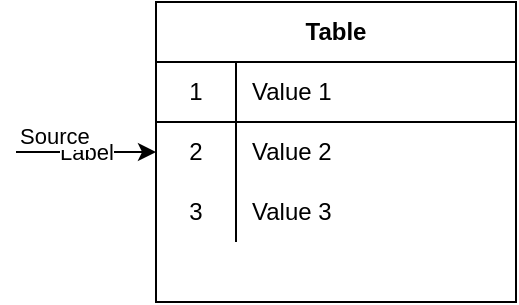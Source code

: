 <mxfile version="14.0.1" type="device"><diagram id="0bJqT1mb7BQrA-xfqj-U" name="Page-1"><mxGraphModel dx="1422" dy="737" grid="1" gridSize="10" guides="1" tooltips="1" connect="1" arrows="1" fold="1" page="1" pageScale="1" pageWidth="827" pageHeight="1169" math="0" shadow="0"><root><mxCell id="0"/><mxCell id="1" parent="0"/><mxCell id="42oSf5VSrzK_v746qQZD-3" value="" style="endArrow=classic;html=1;" edge="1" parent="1" target="42oSf5VSrzK_v746qQZD-6"><mxGeometry relative="1" as="geometry"><mxPoint x="330" y="380" as="sourcePoint"/><mxPoint x="490" y="380" as="targetPoint"/></mxGeometry></mxCell><mxCell id="42oSf5VSrzK_v746qQZD-4" value="Label" style="edgeLabel;resizable=0;html=1;align=center;verticalAlign=middle;" connectable="0" vertex="1" parent="42oSf5VSrzK_v746qQZD-3"><mxGeometry relative="1" as="geometry"/></mxCell><mxCell id="42oSf5VSrzK_v746qQZD-5" value="Source" style="edgeLabel;resizable=0;html=1;align=left;verticalAlign=bottom;" connectable="0" vertex="1" parent="42oSf5VSrzK_v746qQZD-3"><mxGeometry x="-1" relative="1" as="geometry"/></mxCell><mxCell id="42oSf5VSrzK_v746qQZD-6" value="Table" style="shape=table;html=1;whiteSpace=wrap;startSize=30;container=1;collapsible=0;childLayout=tableLayout;fixedRows=1;rowLines=0;fontStyle=1;align=center;" vertex="1" parent="1"><mxGeometry x="400" y="305" width="180" height="150" as="geometry"/></mxCell><mxCell id="42oSf5VSrzK_v746qQZD-7" value="" style="shape=partialRectangle;html=1;whiteSpace=wrap;collapsible=0;dropTarget=0;pointerEvents=0;fillColor=none;top=0;left=0;bottom=1;right=0;points=[[0,0.5],[1,0.5]];portConstraint=eastwest;" vertex="1" parent="42oSf5VSrzK_v746qQZD-6"><mxGeometry y="30" width="180" height="30" as="geometry"/></mxCell><mxCell id="42oSf5VSrzK_v746qQZD-8" value="1" style="shape=partialRectangle;html=1;whiteSpace=wrap;connectable=0;fillColor=none;top=0;left=0;bottom=0;right=0;overflow=hidden;" vertex="1" parent="42oSf5VSrzK_v746qQZD-7"><mxGeometry width="40" height="30" as="geometry"/></mxCell><mxCell id="42oSf5VSrzK_v746qQZD-9" value="Value 1" style="shape=partialRectangle;html=1;whiteSpace=wrap;connectable=0;fillColor=none;top=0;left=0;bottom=0;right=0;align=left;spacingLeft=6;overflow=hidden;" vertex="1" parent="42oSf5VSrzK_v746qQZD-7"><mxGeometry x="40" width="140" height="30" as="geometry"/></mxCell><mxCell id="42oSf5VSrzK_v746qQZD-10" value="" style="shape=partialRectangle;html=1;whiteSpace=wrap;collapsible=0;dropTarget=0;pointerEvents=0;fillColor=none;top=0;left=0;bottom=0;right=0;points=[[0,0.5],[1,0.5]];portConstraint=eastwest;" vertex="1" parent="42oSf5VSrzK_v746qQZD-6"><mxGeometry y="60" width="180" height="30" as="geometry"/></mxCell><mxCell id="42oSf5VSrzK_v746qQZD-11" value="2" style="shape=partialRectangle;html=1;whiteSpace=wrap;connectable=0;fillColor=none;top=0;left=0;bottom=0;right=0;overflow=hidden;" vertex="1" parent="42oSf5VSrzK_v746qQZD-10"><mxGeometry width="40" height="30" as="geometry"/></mxCell><mxCell id="42oSf5VSrzK_v746qQZD-12" value="Value 2" style="shape=partialRectangle;html=1;whiteSpace=wrap;connectable=0;fillColor=none;top=0;left=0;bottom=0;right=0;align=left;spacingLeft=6;overflow=hidden;" vertex="1" parent="42oSf5VSrzK_v746qQZD-10"><mxGeometry x="40" width="140" height="30" as="geometry"/></mxCell><mxCell id="42oSf5VSrzK_v746qQZD-13" value="" style="shape=partialRectangle;html=1;whiteSpace=wrap;collapsible=0;dropTarget=0;pointerEvents=0;fillColor=none;top=0;left=0;bottom=0;right=0;points=[[0,0.5],[1,0.5]];portConstraint=eastwest;" vertex="1" parent="42oSf5VSrzK_v746qQZD-6"><mxGeometry y="90" width="180" height="30" as="geometry"/></mxCell><mxCell id="42oSf5VSrzK_v746qQZD-14" value="3" style="shape=partialRectangle;html=1;whiteSpace=wrap;connectable=0;fillColor=none;top=0;left=0;bottom=0;right=0;overflow=hidden;" vertex="1" parent="42oSf5VSrzK_v746qQZD-13"><mxGeometry width="40" height="30" as="geometry"/></mxCell><mxCell id="42oSf5VSrzK_v746qQZD-15" value="Value 3" style="shape=partialRectangle;html=1;whiteSpace=wrap;connectable=0;fillColor=none;top=0;left=0;bottom=0;right=0;align=left;spacingLeft=6;overflow=hidden;" vertex="1" parent="42oSf5VSrzK_v746qQZD-13"><mxGeometry x="40" width="140" height="30" as="geometry"/></mxCell></root></mxGraphModel></diagram></mxfile>